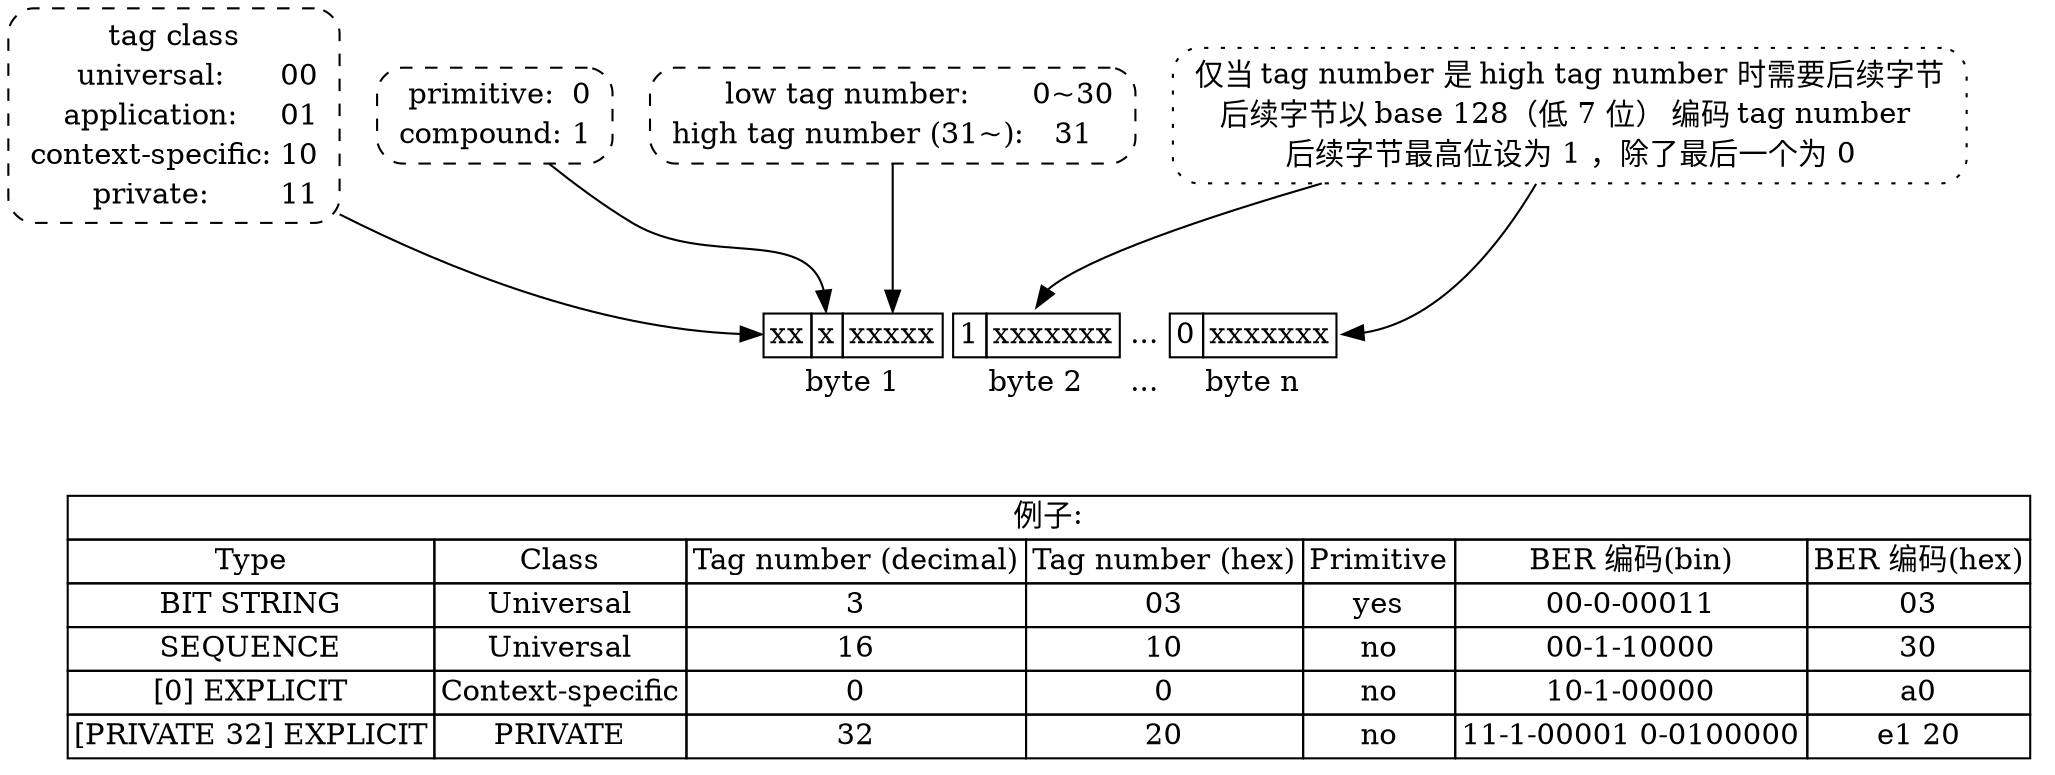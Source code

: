 digraph {

    graph [rankdir="TB"];

    node [style="rounded,dashed", shape="box"];

    class [label=<
        <table border="0" cellborder="0" cellspacing="0">
            <tr><td colspan="2">tag class</td></tr>
            <tr><td>universal:</td><td>00</td></tr>
            <tr><td>application:</td><td>01</td></tr>
            <tr><td>context-specific:</td><td>10</td></tr>
            <tr><td>private:</td><td>11</td></tr>
        </table>
    >];

    tag_kind [label=<
        <table border="0" cellborder="0" cellspacing="0">
            <tr><td>primitive:</td><td>0</td></tr>
            <tr><td>compound:</td><td>1</td></tr>
        </table>
    >];

    tag_number [label=<
        <table border="0" cellborder="0" cellspacing="0">
            <tr><td>low tag number:</td><td>0~30</td></tr>
            <tr><td>high tag number (31~):</td><td>31</td></tr>
        </table>
    >, group="vanguard"];

    high_tag_number [label=<
        <table border="0" cellborder="0" cellspacing="0">
            <tr><td>仅当 tag number 是 high tag number 时需要后续字节</td></tr>
            <tr><td>后续字节以 base 128（低 7 位） 编码 tag number </td></tr>
            <tr><td>后续字节最高位设为 1 ，除了最后一个为 0</td></tr>
        </table>
    >, style="rounded,dotted", shape="box"];

    node [style="solid", shape="none"];

    identifier_octets [label=<
        <table border="0" cellborder="0" cellspacing="1">
            <tr>
                <td>
                    <table border="0" cellborder="1" cellspacing="0">
                        <tr>
                            <td port="byte1bit8_7">xx</td>
                            <td port="byte1bit6">x</td>
                            <td port="byte1bit5_1">xxxxx</td>
                        </tr>
                    </table>
                </td>
                <td port="byte2">
                    <table border="0" cellborder="1" cellspacing="0">
                        <tr>
                            <td>1</td>
                            <td>xxxxxxx</td>
                        </tr>
                    </table>
                </td>
                <td>...</td>
                <td port="byten">
                    <table border="0" cellborder="1" cellspacing="0">
                        <tr>
                            <td>0</td>
                            <td>xxxxxxx</td>
                        </tr>
                    </table>
                </td>
            </tr>
            <tr><td>byte 1</td><td>byte 2</td><td>...</td><td>byte n</td></tr>
        </table>
    >, group="vanguard"];

    examples [label=<
        <table border="0" cellborder="1" cellspacing="0">
            <tr><td colspan="7">例子:</td></tr>
            <tr><td>Type</td><td>Class</td><td>Tag number (decimal)</td><td>Tag number (hex)</td><td>Primitive</td><td>BER 编码(bin)</td><td>BER 编码(hex)</td></tr>
            <tr><td>BIT STRING</td><td>Universal</td><td>3</td><td>03</td><td>yes</td><td>00-0-00011</td><td>03</td></tr>
            <tr><td>SEQUENCE</td><td>Universal</td><td>16</td><td>10</td><td>no</td><td>00-1-10000</td><td>30</td></tr>
            <tr><td>[0] EXPLICIT</td><td>Context-specific</td><td>0</td><td>0</td><td>no</td><td>10-1-00000</td><td>a0</td></tr>
            <tr><td>[PRIVATE 32] EXPLICIT</td><td>PRIVATE</td><td>32</td><td>20</td><td>no</td><td>11-1-00001 0-0100000</td><td>e1 20</td></tr>
        </table>
    >, group="vanguard"];

    class -> identifier_octets:byte1bit8_7;

    tag_kind -> identifier_octets:byte1bit6;

    tag_number -> identifier_octets:byte1bit5_1;

    high_tag_number -> identifier_octets:byte2;

    high_tag_number -> identifier_octets:byten;

    // The dot layout puts nodes on different ranks if there is an edge between them.
    // So put an invisble edge between these two.
    identifier_octets -> examples [style="invis"];

}
